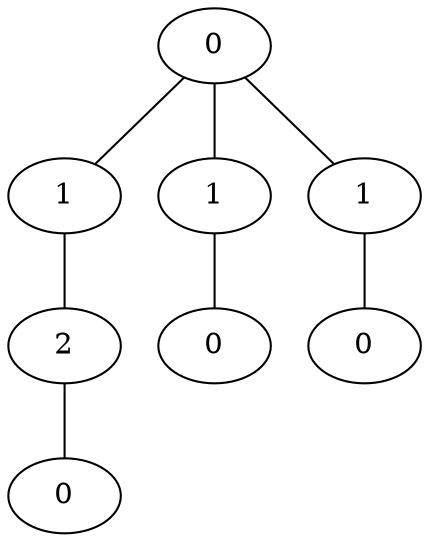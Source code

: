 graph {
a0[label=0];
a1[label=1];
a2[label=2];
a3[label=0];
a4[label=1];
a5[label=0];
a6[label=1];
a7[label=0];
a0 -- a1;
a0 -- a4;
a0 -- a6;
a1 -- a2;
a2 -- a3;
a4 -- a5;
a6 -- a7;
}
